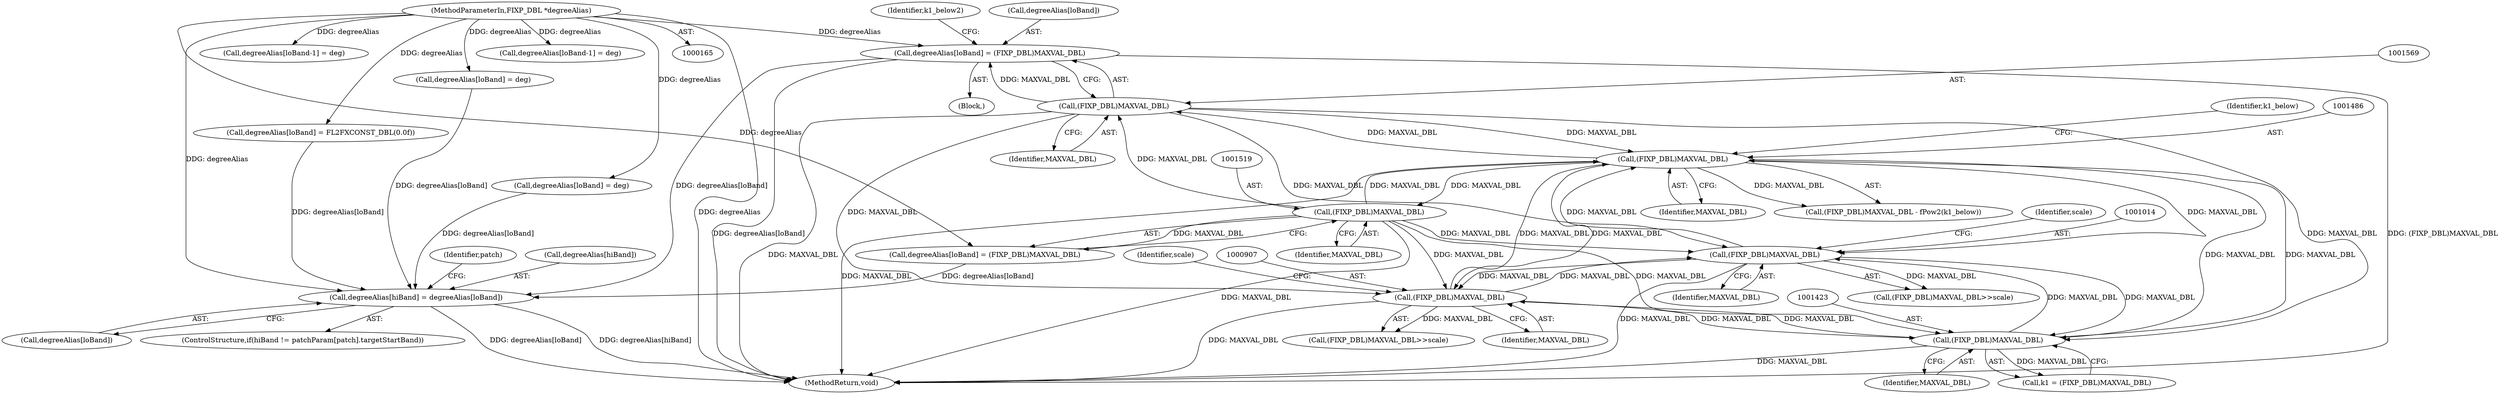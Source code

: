 digraph "0_Android_8e3be529372892e20ccf196809bc73276c822189@pointer" {
"1001564" [label="(Call,degreeAlias[loBand] = (FIXP_DBL)MAXVAL_DBL)"];
"1001568" [label="(Call,(FIXP_DBL)MAXVAL_DBL)"];
"1001485" [label="(Call,(FIXP_DBL)MAXVAL_DBL)"];
"1001518" [label="(Call,(FIXP_DBL)MAXVAL_DBL)"];
"1001013" [label="(Call,(FIXP_DBL)MAXVAL_DBL)"];
"1000906" [label="(Call,(FIXP_DBL)MAXVAL_DBL)"];
"1001422" [label="(Call,(FIXP_DBL)MAXVAL_DBL)"];
"1000169" [label="(MethodParameterIn,FIXP_DBL *degreeAlias)"];
"1001985" [label="(Call,degreeAlias[hiBand] = degreeAlias[loBand])"];
"1001514" [label="(Call,degreeAlias[loBand] = (FIXP_DBL)MAXVAL_DBL)"];
"1000905" [label="(Call,(FIXP_DBL)MAXVAL_DBL>>scale)"];
"1001485" [label="(Call,(FIXP_DBL)MAXVAL_DBL)"];
"1001563" [label="(Block,)"];
"1001520" [label="(Identifier,MAXVAL_DBL)"];
"1001591" [label="(Call,degreeAlias[loBand] = deg)"];
"1001564" [label="(Call,degreeAlias[loBand] = (FIXP_DBL)MAXVAL_DBL)"];
"1001989" [label="(Call,degreeAlias[loBand])"];
"1001422" [label="(Call,(FIXP_DBL)MAXVAL_DBL)"];
"1000169" [label="(MethodParameterIn,FIXP_DBL *degreeAlias)"];
"1001577" [label="(Call,degreeAlias[loBand-1] = deg)"];
"1001993" [label="(Identifier,patch)"];
"1001573" [label="(Identifier,k1_below2)"];
"1000909" [label="(Identifier,scale)"];
"1001490" [label="(Call,degreeAlias[loBand] = FL2FXCONST_DBL(0.0f))"];
"1001985" [label="(Call,degreeAlias[hiBand] = degreeAlias[loBand])"];
"1001977" [label="(ControlStructure,if(hiBand != patchParam[patch].targetStartBand))"];
"1002020" [label="(MethodReturn,void)"];
"1001986" [label="(Call,degreeAlias[hiBand])"];
"1001527" [label="(Call,degreeAlias[loBand-1] = deg)"];
"1001012" [label="(Call,(FIXP_DBL)MAXVAL_DBL>>scale)"];
"1001016" [label="(Identifier,scale)"];
"1001424" [label="(Identifier,MAXVAL_DBL)"];
"1001541" [label="(Call,degreeAlias[loBand] = deg)"];
"1001565" [label="(Call,degreeAlias[loBand])"];
"1001570" [label="(Identifier,MAXVAL_DBL)"];
"1001487" [label="(Identifier,MAXVAL_DBL)"];
"1001484" [label="(Call,(FIXP_DBL)MAXVAL_DBL - fPow2(k1_below))"];
"1001420" [label="(Call,k1 = (FIXP_DBL)MAXVAL_DBL)"];
"1001568" [label="(Call,(FIXP_DBL)MAXVAL_DBL)"];
"1000906" [label="(Call,(FIXP_DBL)MAXVAL_DBL)"];
"1001013" [label="(Call,(FIXP_DBL)MAXVAL_DBL)"];
"1000908" [label="(Identifier,MAXVAL_DBL)"];
"1001489" [label="(Identifier,k1_below)"];
"1001015" [label="(Identifier,MAXVAL_DBL)"];
"1001518" [label="(Call,(FIXP_DBL)MAXVAL_DBL)"];
"1001564" -> "1001563"  [label="AST: "];
"1001564" -> "1001568"  [label="CFG: "];
"1001565" -> "1001564"  [label="AST: "];
"1001568" -> "1001564"  [label="AST: "];
"1001573" -> "1001564"  [label="CFG: "];
"1001564" -> "1002020"  [label="DDG: degreeAlias[loBand]"];
"1001564" -> "1002020"  [label="DDG: (FIXP_DBL)MAXVAL_DBL"];
"1001568" -> "1001564"  [label="DDG: MAXVAL_DBL"];
"1000169" -> "1001564"  [label="DDG: degreeAlias"];
"1001564" -> "1001985"  [label="DDG: degreeAlias[loBand]"];
"1001568" -> "1001570"  [label="CFG: "];
"1001569" -> "1001568"  [label="AST: "];
"1001570" -> "1001568"  [label="AST: "];
"1001568" -> "1002020"  [label="DDG: MAXVAL_DBL"];
"1001568" -> "1000906"  [label="DDG: MAXVAL_DBL"];
"1001568" -> "1001013"  [label="DDG: MAXVAL_DBL"];
"1001568" -> "1001422"  [label="DDG: MAXVAL_DBL"];
"1001568" -> "1001485"  [label="DDG: MAXVAL_DBL"];
"1001485" -> "1001568"  [label="DDG: MAXVAL_DBL"];
"1001518" -> "1001568"  [label="DDG: MAXVAL_DBL"];
"1001485" -> "1001484"  [label="AST: "];
"1001485" -> "1001487"  [label="CFG: "];
"1001486" -> "1001485"  [label="AST: "];
"1001487" -> "1001485"  [label="AST: "];
"1001489" -> "1001485"  [label="CFG: "];
"1001485" -> "1002020"  [label="DDG: MAXVAL_DBL"];
"1001485" -> "1000906"  [label="DDG: MAXVAL_DBL"];
"1001485" -> "1001013"  [label="DDG: MAXVAL_DBL"];
"1001485" -> "1001422"  [label="DDG: MAXVAL_DBL"];
"1001485" -> "1001484"  [label="DDG: MAXVAL_DBL"];
"1001518" -> "1001485"  [label="DDG: MAXVAL_DBL"];
"1001013" -> "1001485"  [label="DDG: MAXVAL_DBL"];
"1000906" -> "1001485"  [label="DDG: MAXVAL_DBL"];
"1001422" -> "1001485"  [label="DDG: MAXVAL_DBL"];
"1001485" -> "1001518"  [label="DDG: MAXVAL_DBL"];
"1001518" -> "1001514"  [label="AST: "];
"1001518" -> "1001520"  [label="CFG: "];
"1001519" -> "1001518"  [label="AST: "];
"1001520" -> "1001518"  [label="AST: "];
"1001514" -> "1001518"  [label="CFG: "];
"1001518" -> "1002020"  [label="DDG: MAXVAL_DBL"];
"1001518" -> "1000906"  [label="DDG: MAXVAL_DBL"];
"1001518" -> "1001013"  [label="DDG: MAXVAL_DBL"];
"1001518" -> "1001422"  [label="DDG: MAXVAL_DBL"];
"1001518" -> "1001514"  [label="DDG: MAXVAL_DBL"];
"1001013" -> "1001012"  [label="AST: "];
"1001013" -> "1001015"  [label="CFG: "];
"1001014" -> "1001013"  [label="AST: "];
"1001015" -> "1001013"  [label="AST: "];
"1001016" -> "1001013"  [label="CFG: "];
"1001013" -> "1002020"  [label="DDG: MAXVAL_DBL"];
"1001013" -> "1000906"  [label="DDG: MAXVAL_DBL"];
"1001013" -> "1001012"  [label="DDG: MAXVAL_DBL"];
"1000906" -> "1001013"  [label="DDG: MAXVAL_DBL"];
"1001422" -> "1001013"  [label="DDG: MAXVAL_DBL"];
"1001013" -> "1001422"  [label="DDG: MAXVAL_DBL"];
"1000906" -> "1000905"  [label="AST: "];
"1000906" -> "1000908"  [label="CFG: "];
"1000907" -> "1000906"  [label="AST: "];
"1000908" -> "1000906"  [label="AST: "];
"1000909" -> "1000906"  [label="CFG: "];
"1000906" -> "1002020"  [label="DDG: MAXVAL_DBL"];
"1000906" -> "1000905"  [label="DDG: MAXVAL_DBL"];
"1001422" -> "1000906"  [label="DDG: MAXVAL_DBL"];
"1000906" -> "1001422"  [label="DDG: MAXVAL_DBL"];
"1001422" -> "1001420"  [label="AST: "];
"1001422" -> "1001424"  [label="CFG: "];
"1001423" -> "1001422"  [label="AST: "];
"1001424" -> "1001422"  [label="AST: "];
"1001420" -> "1001422"  [label="CFG: "];
"1001422" -> "1002020"  [label="DDG: MAXVAL_DBL"];
"1001422" -> "1001420"  [label="DDG: MAXVAL_DBL"];
"1000169" -> "1000165"  [label="AST: "];
"1000169" -> "1002020"  [label="DDG: degreeAlias"];
"1000169" -> "1001490"  [label="DDG: degreeAlias"];
"1000169" -> "1001514"  [label="DDG: degreeAlias"];
"1000169" -> "1001527"  [label="DDG: degreeAlias"];
"1000169" -> "1001541"  [label="DDG: degreeAlias"];
"1000169" -> "1001577"  [label="DDG: degreeAlias"];
"1000169" -> "1001591"  [label="DDG: degreeAlias"];
"1000169" -> "1001985"  [label="DDG: degreeAlias"];
"1001985" -> "1001977"  [label="AST: "];
"1001985" -> "1001989"  [label="CFG: "];
"1001986" -> "1001985"  [label="AST: "];
"1001989" -> "1001985"  [label="AST: "];
"1001993" -> "1001985"  [label="CFG: "];
"1001985" -> "1002020"  [label="DDG: degreeAlias[loBand]"];
"1001985" -> "1002020"  [label="DDG: degreeAlias[hiBand]"];
"1001541" -> "1001985"  [label="DDG: degreeAlias[loBand]"];
"1001514" -> "1001985"  [label="DDG: degreeAlias[loBand]"];
"1001490" -> "1001985"  [label="DDG: degreeAlias[loBand]"];
"1001591" -> "1001985"  [label="DDG: degreeAlias[loBand]"];
}
